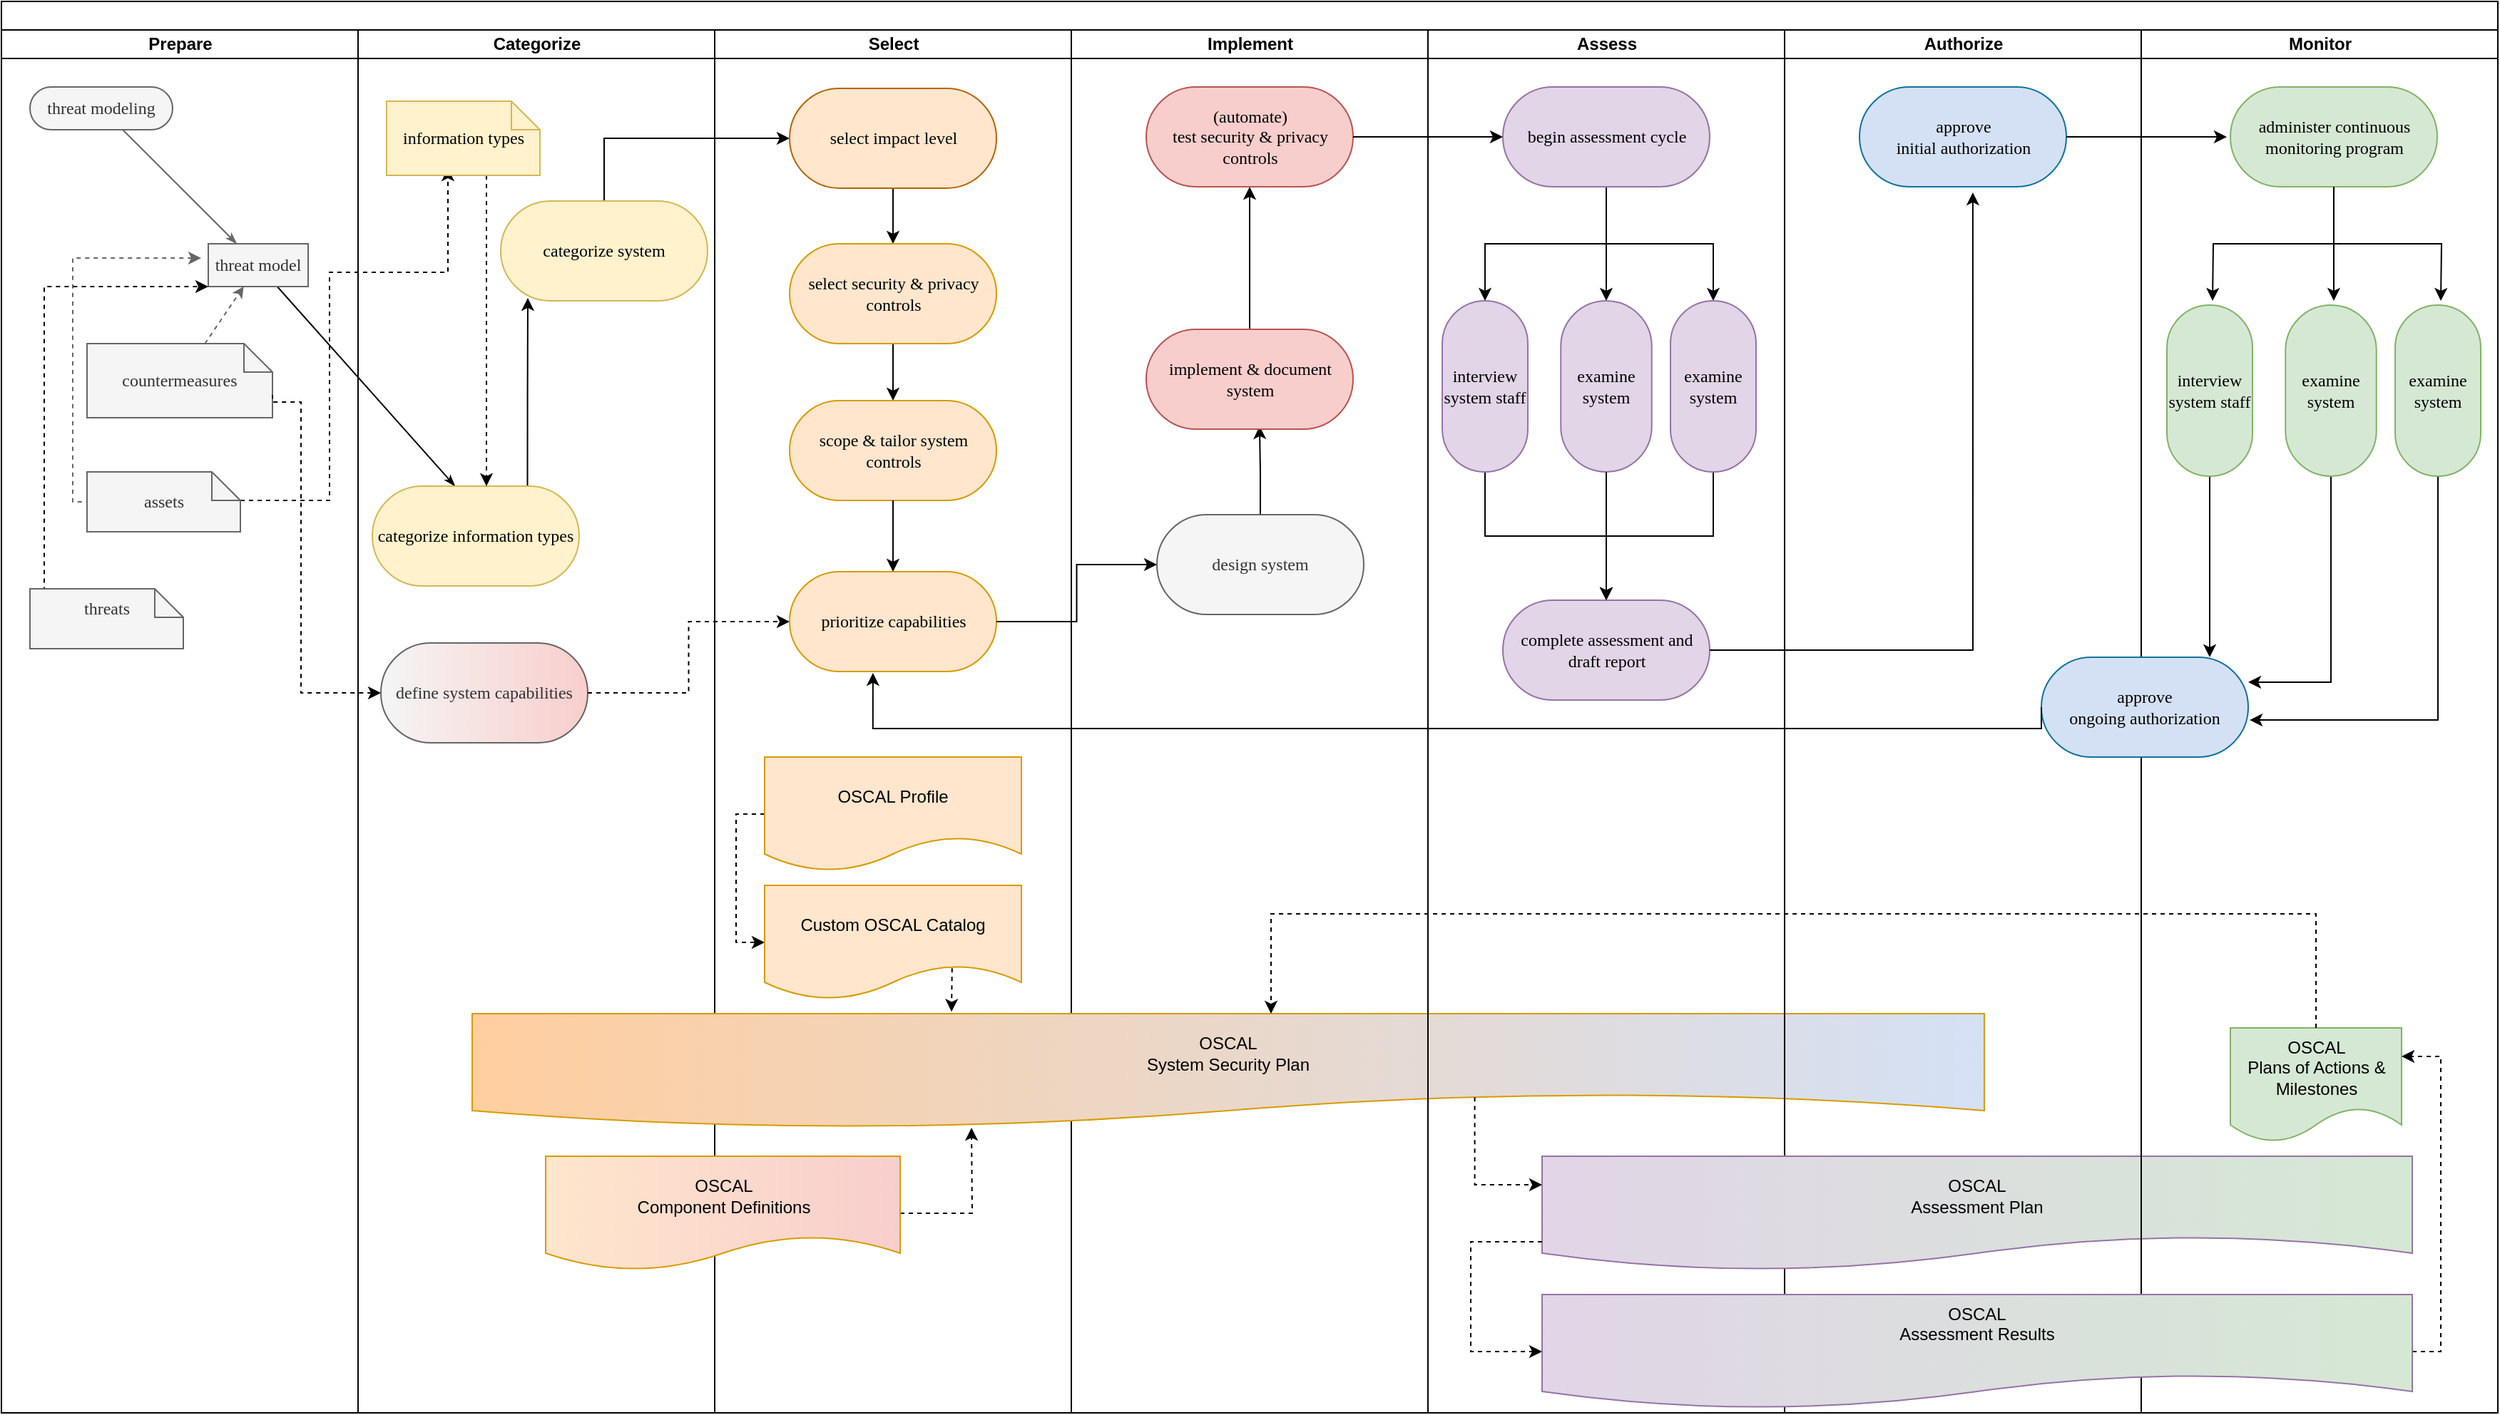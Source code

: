 <mxfile version="16.5.6" type="github">
  <diagram name="Page-1" id="0783ab3e-0a74-02c8-0abd-f7b4e66b4bec">
    <mxGraphModel dx="986" dy="537" grid="1" gridSize="10" guides="1" tooltips="1" connect="1" arrows="1" fold="1" page="1" pageScale="1" pageWidth="850" pageHeight="1100" background="none" math="0" shadow="0">
      <root>
        <mxCell id="0" />
        <mxCell id="1" parent="0" />
        <mxCell id="1c1d494c118603dd-1" value="" style="swimlane;html=1;childLayout=stackLayout;startSize=20;rounded=0;shadow=0;comic=0;labelBackgroundColor=none;strokeWidth=1;fontFamily=Verdana;fontSize=12;align=center;fillColor=none;direction=east;" parent="1" vertex="1">
          <mxGeometry x="40" y="20" width="1750" height="990" as="geometry" />
        </mxCell>
        <mxCell id="1c1d494c118603dd-35" style="edgeStyle=none;rounded=0;html=1;labelBackgroundColor=none;startArrow=none;startFill=0;startSize=5;endArrow=classicThin;endFill=1;endSize=5;jettySize=auto;orthogonalLoop=1;strokeWidth=1;fontFamily=Verdana;fontSize=12;entryX=0.4;entryY=0;entryDx=0;entryDy=0;entryPerimeter=0;" parent="1c1d494c118603dd-1" source="1c1d494c118603dd-10" target="jGLkCVWI29NbfTgAQsgJ-3" edge="1">
          <mxGeometry relative="1" as="geometry">
            <mxPoint x="310" y="310" as="targetPoint" />
          </mxGeometry>
        </mxCell>
        <mxCell id="jGLkCVWI29NbfTgAQsgJ-5" style="edgeStyle=orthogonalEdgeStyle;rounded=0;orthogonalLoop=1;jettySize=auto;html=1;exitX=0;exitY=0;exitDx=107.5;exitDy=20;exitPerimeter=0;entryX=0.4;entryY=0.905;entryDx=0;entryDy=0;entryPerimeter=0;dashed=1;" parent="1c1d494c118603dd-1" source="jGLkCVWI29NbfTgAQsgJ-1" target="jGLkCVWI29NbfTgAQsgJ-4" edge="1">
          <mxGeometry relative="1" as="geometry">
            <Array as="points">
              <mxPoint x="230" y="350" />
              <mxPoint x="230" y="190" />
              <mxPoint x="313" y="190" />
            </Array>
          </mxGeometry>
        </mxCell>
        <mxCell id="jGLkCVWI29NbfTgAQsgJ-15" style="edgeStyle=orthogonalEdgeStyle;rounded=0;orthogonalLoop=1;jettySize=auto;html=1;exitX=0.5;exitY=0;exitDx=0;exitDy=0;entryX=0;entryY=0.5;entryDx=0;entryDy=0;startArrow=none;startFill=0;endArrow=classic;endFill=1;" parent="1c1d494c118603dd-1" source="jGLkCVWI29NbfTgAQsgJ-10" target="jGLkCVWI29NbfTgAQsgJ-14" edge="1">
          <mxGeometry relative="1" as="geometry" />
        </mxCell>
        <mxCell id="1c1d494c118603dd-2" value="Prepare" style="swimlane;html=1;startSize=20;fillColor=none;labelBackgroundColor=default;" parent="1c1d494c118603dd-1" vertex="1">
          <mxGeometry y="20" width="250" height="970" as="geometry" />
        </mxCell>
        <mxCell id="1c1d494c118603dd-34" style="edgeStyle=none;rounded=0;html=1;labelBackgroundColor=none;startArrow=none;startFill=0;startSize=5;endArrow=classicThin;endFill=1;endSize=5;jettySize=auto;orthogonalLoop=1;strokeWidth=1;fontFamily=Verdana;fontSize=12;fillColor=#f5f5f5;strokeColor=#666666;" parent="1c1d494c118603dd-2" source="1c1d494c118603dd-6" target="1c1d494c118603dd-10" edge="1">
          <mxGeometry relative="1" as="geometry" />
        </mxCell>
        <mxCell id="jGLkCVWI29NbfTgAQsgJ-2" style="edgeStyle=orthogonalEdgeStyle;rounded=0;orthogonalLoop=1;jettySize=auto;html=1;entryX=0;entryY=0.5;entryDx=0;entryDy=0;entryPerimeter=0;dashed=1;startArrow=classic;startFill=1;endArrow=none;endFill=0;fillColor=#f5f5f5;strokeColor=#666666;" parent="1c1d494c118603dd-2" target="jGLkCVWI29NbfTgAQsgJ-1" edge="1">
          <mxGeometry relative="1" as="geometry">
            <mxPoint x="140" y="160" as="sourcePoint" />
            <Array as="points">
              <mxPoint x="50" y="160" />
              <mxPoint x="50" y="331" />
            </Array>
          </mxGeometry>
        </mxCell>
        <mxCell id="1c1d494c118603dd-6" value="threat modeling" style="rounded=1;whiteSpace=wrap;html=1;shadow=0;comic=0;labelBackgroundColor=none;strokeWidth=1;fontFamily=Verdana;fontSize=12;align=center;arcSize=50;fillColor=#f5f5f5;fontColor=#333333;strokeColor=#666666;" parent="1c1d494c118603dd-2" vertex="1">
          <mxGeometry x="20" y="40" width="100" height="30" as="geometry" />
        </mxCell>
        <mxCell id="1c1d494c118603dd-10" value="threat model" style="rounded=0;whiteSpace=wrap;html=1;shadow=0;comic=0;labelBackgroundColor=none;strokeWidth=1;fontFamily=Verdana;fontSize=12;align=center;arcSize=50;fillColor=#f5f5f5;fontColor=#333333;strokeColor=#666666;" parent="1c1d494c118603dd-2" vertex="1">
          <mxGeometry x="145" y="150" width="70" height="30" as="geometry" />
        </mxCell>
        <mxCell id="1c1d494c118603dd-47" style="edgeStyle=none;rounded=0;html=1;dashed=1;labelBackgroundColor=none;startArrow=none;startFill=0;startSize=5;endArrow=classic;endFill=1;endSize=5;jettySize=auto;orthogonalLoop=1;strokeWidth=1;fontFamily=Verdana;fontSize=12;fillColor=#f5f5f5;strokeColor=#666666;" parent="1c1d494c118603dd-2" source="1c1d494c118603dd-21" target="1c1d494c118603dd-10" edge="1">
          <mxGeometry relative="1" as="geometry" />
        </mxCell>
        <mxCell id="1c1d494c118603dd-21" value="countermeasures" style="shape=note;whiteSpace=wrap;html=1;rounded=0;shadow=0;comic=0;labelBackgroundColor=none;strokeWidth=1;fontFamily=Verdana;fontSize=12;align=center;size=20;fillColor=#f5f5f5;fontColor=#333333;strokeColor=#666666;" parent="1c1d494c118603dd-2" vertex="1">
          <mxGeometry x="60" y="220" width="130" height="52" as="geometry" />
        </mxCell>
        <mxCell id="jGLkCVWI29NbfTgAQsgJ-123" style="edgeStyle=orthogonalEdgeStyle;rounded=0;orthogonalLoop=1;jettySize=auto;html=1;exitX=0;exitY=0;exitDx=43.75;exitDy=0;exitPerimeter=0;entryX=0;entryY=1;entryDx=0;entryDy=0;startArrow=none;startFill=0;endArrow=classic;endFill=1;dashed=1;" parent="1c1d494c118603dd-2" source="kagWY_kP_bPSUyUD9OyW-99" target="1c1d494c118603dd-10" edge="1">
          <mxGeometry relative="1" as="geometry">
            <Array as="points">
              <mxPoint x="64" y="400" />
              <mxPoint x="30" y="400" />
              <mxPoint x="30" y="180" />
            </Array>
          </mxGeometry>
        </mxCell>
        <mxCell id="kagWY_kP_bPSUyUD9OyW-99" value="&lt;div&gt;threats&lt;/div&gt;&lt;div&gt;&lt;br&gt;&lt;/div&gt;" style="shape=note;whiteSpace=wrap;html=1;rounded=0;shadow=0;comic=0;labelBackgroundColor=none;strokeWidth=1;fontFamily=Verdana;fontSize=12;align=center;size=20;fillColor=#f5f5f5;fontColor=#333333;strokeColor=#666666;" parent="1c1d494c118603dd-2" vertex="1">
          <mxGeometry x="20" y="392" width="107.5" height="42" as="geometry" />
        </mxCell>
        <mxCell id="jGLkCVWI29NbfTgAQsgJ-1" value="assets" style="shape=note;whiteSpace=wrap;html=1;rounded=0;shadow=0;comic=0;labelBackgroundColor=none;strokeWidth=1;fontFamily=Verdana;fontSize=12;align=center;size=20;fillColor=#f5f5f5;fontColor=#333333;strokeColor=#666666;" parent="1c1d494c118603dd-2" vertex="1">
          <mxGeometry x="60" y="310" width="107.5" height="42" as="geometry" />
        </mxCell>
        <mxCell id="1c1d494c118603dd-3" value="Categorize" style="swimlane;html=1;startSize=20;fillColor=none;" parent="1c1d494c118603dd-1" vertex="1">
          <mxGeometry x="250" y="20" width="250" height="970" as="geometry" />
        </mxCell>
        <mxCell id="jGLkCVWI29NbfTgAQsgJ-11" style="edgeStyle=orthogonalEdgeStyle;rounded=0;orthogonalLoop=1;jettySize=auto;html=1;exitX=0.75;exitY=0;exitDx=0;exitDy=0;entryX=0.131;entryY=0.971;entryDx=0;entryDy=0;entryPerimeter=0;" parent="1c1d494c118603dd-3" source="jGLkCVWI29NbfTgAQsgJ-3" target="jGLkCVWI29NbfTgAQsgJ-10" edge="1">
          <mxGeometry relative="1" as="geometry" />
        </mxCell>
        <mxCell id="jGLkCVWI29NbfTgAQsgJ-3" value="categorize information types" style="rounded=1;whiteSpace=wrap;html=1;shadow=0;comic=0;labelBackgroundColor=none;strokeWidth=1;fontFamily=Verdana;fontSize=12;align=center;arcSize=50;fillColor=#fff2cc;strokeColor=#d6b656;" parent="1c1d494c118603dd-3" vertex="1">
          <mxGeometry x="10" y="320" width="145" height="70" as="geometry" />
        </mxCell>
        <mxCell id="jGLkCVWI29NbfTgAQsgJ-9" style="edgeStyle=orthogonalEdgeStyle;rounded=0;orthogonalLoop=1;jettySize=auto;html=1;dashed=1;" parent="1c1d494c118603dd-3" source="jGLkCVWI29NbfTgAQsgJ-4" edge="1">
          <mxGeometry relative="1" as="geometry">
            <mxPoint x="90" y="320" as="targetPoint" />
            <Array as="points">
              <mxPoint x="90" y="200" />
              <mxPoint x="90" y="200" />
            </Array>
          </mxGeometry>
        </mxCell>
        <mxCell id="jGLkCVWI29NbfTgAQsgJ-4" value="information types" style="shape=note;whiteSpace=wrap;html=1;rounded=0;shadow=0;comic=0;labelBackgroundColor=none;strokeWidth=1;fontFamily=Verdana;fontSize=12;align=center;size=20;fillColor=#fff2cc;strokeColor=#d6b656;" parent="1c1d494c118603dd-3" vertex="1">
          <mxGeometry x="20" y="50" width="107.5" height="52" as="geometry" />
        </mxCell>
        <mxCell id="jGLkCVWI29NbfTgAQsgJ-10" value="categorize system" style="rounded=1;whiteSpace=wrap;html=1;shadow=0;comic=0;labelBackgroundColor=none;strokeWidth=1;fontFamily=Verdana;fontSize=12;align=center;arcSize=50;fillColor=#fff2cc;strokeColor=#d6b656;" parent="1c1d494c118603dd-3" vertex="1">
          <mxGeometry x="100" y="120" width="145" height="70" as="geometry" />
        </mxCell>
        <mxCell id="jGLkCVWI29NbfTgAQsgJ-30" value="define system capabilities" style="rounded=1;whiteSpace=wrap;html=1;shadow=0;comic=0;labelBackgroundColor=none;strokeWidth=1;fontFamily=Verdana;fontSize=12;align=center;arcSize=50;fillColor=#f5f5f5;fontColor=#333333;strokeColor=#666666;gradientColor=#F8CECC;gradientDirection=east;" parent="1c1d494c118603dd-3" vertex="1">
          <mxGeometry x="16" y="430" width="145" height="70" as="geometry" />
        </mxCell>
        <mxCell id="jGLkCVWI29NbfTgAQsgJ-55" style="edgeStyle=orthogonalEdgeStyle;rounded=0;orthogonalLoop=1;jettySize=auto;html=1;exitX=1;exitY=0.5;exitDx=0;exitDy=0;entryX=0;entryY=0.5;entryDx=0;entryDy=0;startArrow=none;startFill=0;endArrow=classic;endFill=1;dashed=1;" parent="1c1d494c118603dd-1" source="jGLkCVWI29NbfTgAQsgJ-30" target="jGLkCVWI29NbfTgAQsgJ-52" edge="1">
          <mxGeometry relative="1" as="geometry" />
        </mxCell>
        <mxCell id="jGLkCVWI29NbfTgAQsgJ-31" style="edgeStyle=orthogonalEdgeStyle;rounded=0;orthogonalLoop=1;jettySize=auto;html=1;exitX=0;exitY=0.5;exitDx=0;exitDy=0;entryX=0;entryY=0;entryDx=130;entryDy=36;startArrow=classic;startFill=1;endArrow=none;endFill=0;dashed=1;entryPerimeter=0;" parent="1c1d494c118603dd-1" source="jGLkCVWI29NbfTgAQsgJ-30" target="1c1d494c118603dd-21" edge="1">
          <mxGeometry relative="1" as="geometry">
            <Array as="points">
              <mxPoint x="210" y="485" />
              <mxPoint x="210" y="281" />
              <mxPoint x="190" y="281" />
            </Array>
          </mxGeometry>
        </mxCell>
        <mxCell id="1c1d494c118603dd-4" value="Select" style="swimlane;html=1;startSize=20;fillColor=none;" parent="1c1d494c118603dd-1" vertex="1">
          <mxGeometry x="500" y="20" width="250" height="970" as="geometry" />
        </mxCell>
        <mxCell id="jGLkCVWI29NbfTgAQsgJ-17" style="edgeStyle=orthogonalEdgeStyle;rounded=0;orthogonalLoop=1;jettySize=auto;html=1;entryX=0.5;entryY=0;entryDx=0;entryDy=0;startArrow=none;startFill=0;endArrow=classic;endFill=1;" parent="1c1d494c118603dd-4" source="jGLkCVWI29NbfTgAQsgJ-14" target="jGLkCVWI29NbfTgAQsgJ-16" edge="1">
          <mxGeometry relative="1" as="geometry" />
        </mxCell>
        <mxCell id="jGLkCVWI29NbfTgAQsgJ-14" value="select impact level" style="rounded=1;whiteSpace=wrap;html=1;shadow=0;comic=0;labelBackgroundColor=none;strokeWidth=1;fontFamily=Verdana;fontSize=12;align=center;arcSize=50;fillColor=#FFE6CC;strokeColor=#b46504;" parent="1c1d494c118603dd-4" vertex="1">
          <mxGeometry x="52.5" y="41" width="145" height="70" as="geometry" />
        </mxCell>
        <mxCell id="jGLkCVWI29NbfTgAQsgJ-56" style="edgeStyle=orthogonalEdgeStyle;rounded=0;orthogonalLoop=1;jettySize=auto;html=1;exitX=0.5;exitY=1;exitDx=0;exitDy=0;entryX=0.5;entryY=0;entryDx=0;entryDy=0;startArrow=none;startFill=0;endArrow=classic;endFill=1;" parent="1c1d494c118603dd-4" source="jGLkCVWI29NbfTgAQsgJ-16" target="jGLkCVWI29NbfTgAQsgJ-51" edge="1">
          <mxGeometry relative="1" as="geometry" />
        </mxCell>
        <mxCell id="jGLkCVWI29NbfTgAQsgJ-16" value="select security &amp;amp; privacy controls" style="rounded=1;whiteSpace=wrap;html=1;shadow=0;comic=0;labelBackgroundColor=none;strokeWidth=1;fontFamily=Verdana;fontSize=12;align=center;arcSize=50;fillColor=#ffe6cc;strokeColor=#d79b00;" parent="1c1d494c118603dd-4" vertex="1">
          <mxGeometry x="52.5" y="150" width="145" height="70" as="geometry" />
        </mxCell>
        <mxCell id="jGLkCVWI29NbfTgAQsgJ-51" value="scope &amp;amp; tailor system controls" style="rounded=1;whiteSpace=wrap;html=1;shadow=0;comic=0;labelBackgroundColor=none;strokeWidth=1;fontFamily=Verdana;fontSize=12;align=center;arcSize=50;fillColor=#ffe6cc;strokeColor=#d79b00;" parent="1c1d494c118603dd-4" vertex="1">
          <mxGeometry x="52.5" y="260" width="145" height="70" as="geometry" />
        </mxCell>
        <mxCell id="jGLkCVWI29NbfTgAQsgJ-52" value="prioritize capabilities" style="rounded=1;whiteSpace=wrap;html=1;shadow=0;comic=0;labelBackgroundColor=none;strokeWidth=1;fontFamily=Verdana;fontSize=12;align=center;arcSize=50;fillColor=#ffe6cc;strokeColor=#d79b00;" parent="1c1d494c118603dd-4" vertex="1">
          <mxGeometry x="52.5" y="380" width="145" height="70" as="geometry" />
        </mxCell>
        <mxCell id="jGLkCVWI29NbfTgAQsgJ-57" style="edgeStyle=orthogonalEdgeStyle;rounded=0;orthogonalLoop=1;jettySize=auto;html=1;startArrow=none;startFill=0;endArrow=classic;endFill=1;entryX=0.5;entryY=0;entryDx=0;entryDy=0;" parent="1c1d494c118603dd-4" source="jGLkCVWI29NbfTgAQsgJ-51" target="jGLkCVWI29NbfTgAQsgJ-52" edge="1">
          <mxGeometry relative="1" as="geometry">
            <mxPoint x="125" y="420" as="targetPoint" />
          </mxGeometry>
        </mxCell>
        <mxCell id="DRPRnmacGMGVBMYG5AFf-6" style="edgeStyle=orthogonalEdgeStyle;rounded=0;orthogonalLoop=1;jettySize=auto;html=1;exitX=0;exitY=0.5;exitDx=0;exitDy=0;entryX=0;entryY=0.5;entryDx=0;entryDy=0;dashed=1;startArrow=none;startFill=0;endArrow=classic;endFill=1;" edge="1" parent="1c1d494c118603dd-4" source="jGLkCVWI29NbfTgAQsgJ-34" target="-I-ueBFiIiKekDUDnQmG-21">
          <mxGeometry relative="1" as="geometry" />
        </mxCell>
        <mxCell id="jGLkCVWI29NbfTgAQsgJ-34" value="OSCAL Profile" style="shape=document;whiteSpace=wrap;html=1;boundedLbl=1;fillColor=#ffe6cc;strokeColor=#d79b00;gradientDirection=east;" parent="1c1d494c118603dd-4" vertex="1">
          <mxGeometry x="35" y="510" width="180" height="80" as="geometry" />
        </mxCell>
        <mxCell id="-I-ueBFiIiKekDUDnQmG-21" value="Custom OSCAL Catalog" style="shape=document;whiteSpace=wrap;html=1;boundedLbl=1;fillColor=#ffe6cc;strokeColor=#d79b00;gradientDirection=east;" parent="1c1d494c118603dd-4" vertex="1">
          <mxGeometry x="35" y="600" width="180" height="80" as="geometry" />
        </mxCell>
        <mxCell id="kagWY_kP_bPSUyUD9OyW-2" value="Implement" style="swimlane;html=1;startSize=20;fillColor=none;" parent="1" vertex="1">
          <mxGeometry x="790" y="40" width="250" height="970" as="geometry" />
        </mxCell>
        <mxCell id="jGLkCVWI29NbfTgAQsgJ-72" style="edgeStyle=orthogonalEdgeStyle;rounded=0;orthogonalLoop=1;jettySize=auto;html=1;entryX=0.548;entryY=0.971;entryDx=0;entryDy=0;entryPerimeter=0;startArrow=none;startFill=0;endArrow=classic;endFill=1;" parent="kagWY_kP_bPSUyUD9OyW-2" source="jGLkCVWI29NbfTgAQsgJ-67" target="jGLkCVWI29NbfTgAQsgJ-69" edge="1">
          <mxGeometry relative="1" as="geometry" />
        </mxCell>
        <mxCell id="jGLkCVWI29NbfTgAQsgJ-67" value="&lt;div&gt;design system&lt;/div&gt;" style="rounded=1;whiteSpace=wrap;html=1;shadow=0;comic=0;labelBackgroundColor=none;strokeWidth=1;fontFamily=Verdana;fontSize=12;align=center;arcSize=50;fillColor=#f5f5f5;fontColor=#333333;strokeColor=#666666;" parent="kagWY_kP_bPSUyUD9OyW-2" vertex="1">
          <mxGeometry x="60" y="340" width="145" height="70" as="geometry" />
        </mxCell>
        <mxCell id="jGLkCVWI29NbfTgAQsgJ-73" style="edgeStyle=orthogonalEdgeStyle;rounded=0;orthogonalLoop=1;jettySize=auto;html=1;startArrow=none;startFill=0;endArrow=classic;endFill=1;" parent="kagWY_kP_bPSUyUD9OyW-2" source="jGLkCVWI29NbfTgAQsgJ-69" target="jGLkCVWI29NbfTgAQsgJ-70" edge="1">
          <mxGeometry relative="1" as="geometry" />
        </mxCell>
        <mxCell id="jGLkCVWI29NbfTgAQsgJ-69" value="implement &amp;amp; document system" style="rounded=1;whiteSpace=wrap;html=1;shadow=0;comic=0;labelBackgroundColor=none;strokeWidth=1;fontFamily=Verdana;fontSize=12;align=center;arcSize=50;fillColor=#f8cecc;strokeColor=#b85450;" parent="kagWY_kP_bPSUyUD9OyW-2" vertex="1">
          <mxGeometry x="52.5" y="210" width="145" height="70" as="geometry" />
        </mxCell>
        <mxCell id="jGLkCVWI29NbfTgAQsgJ-70" value="&lt;div&gt;(automate)&lt;/div&gt;&lt;div&gt;test security &amp;amp; privacy controls&lt;/div&gt;" style="rounded=1;whiteSpace=wrap;html=1;shadow=0;comic=0;labelBackgroundColor=none;strokeWidth=1;fontFamily=Verdana;fontSize=12;align=center;arcSize=50;fillColor=#f8cecc;strokeColor=#b85450;" parent="kagWY_kP_bPSUyUD9OyW-2" vertex="1">
          <mxGeometry x="52.5" y="40" width="145" height="70" as="geometry" />
        </mxCell>
        <mxCell id="jGLkCVWI29NbfTgAQsgJ-33" value="&lt;div&gt;OSCAL&lt;br&gt;&lt;/div&gt;&lt;div&gt;System Security Plan&lt;/div&gt;" style="shape=document;whiteSpace=wrap;html=1;boundedLbl=1;fillColor=#FFCE9F;strokeColor=#d79b00;gradientColor=#D4E1F5;gradientDirection=east;" parent="kagWY_kP_bPSUyUD9OyW-2" vertex="1">
          <mxGeometry x="-420" y="690" width="1060" height="80" as="geometry" />
        </mxCell>
        <mxCell id="kagWY_kP_bPSUyUD9OyW-31" value="Assess" style="swimlane;html=1;startSize=20;fillColor=none;" parent="1" vertex="1">
          <mxGeometry x="1040" y="40" width="250" height="970" as="geometry" />
        </mxCell>
        <mxCell id="kagWY_kP_bPSUyUD9OyW-32" style="edgeStyle=orthogonalEdgeStyle;rounded=0;html=1;labelBackgroundColor=none;startArrow=none;startFill=0;startSize=5;endArrow=classicThin;endFill=1;endSize=5;jettySize=auto;orthogonalLoop=1;strokeWidth=1;fontFamily=Verdana;fontSize=12" parent="kagWY_kP_bPSUyUD9OyW-31" edge="1">
          <mxGeometry relative="1" as="geometry">
            <mxPoint x="100" y="110" as="targetPoint" />
          </mxGeometry>
        </mxCell>
        <mxCell id="jGLkCVWI29NbfTgAQsgJ-88" style="edgeStyle=orthogonalEdgeStyle;rounded=0;orthogonalLoop=1;jettySize=auto;html=1;exitX=0.5;exitY=1;exitDx=0;exitDy=0;entryX=0.5;entryY=0;entryDx=0;entryDy=0;startArrow=none;startFill=0;endArrow=classic;endFill=1;" parent="kagWY_kP_bPSUyUD9OyW-31" source="jGLkCVWI29NbfTgAQsgJ-82" target="jGLkCVWI29NbfTgAQsgJ-84" edge="1">
          <mxGeometry relative="1" as="geometry" />
        </mxCell>
        <mxCell id="jGLkCVWI29NbfTgAQsgJ-89" style="edgeStyle=orthogonalEdgeStyle;rounded=0;orthogonalLoop=1;jettySize=auto;html=1;exitX=0.5;exitY=1;exitDx=0;exitDy=0;entryX=0.5;entryY=0;entryDx=0;entryDy=0;startArrow=none;startFill=0;endArrow=classic;endFill=1;" parent="kagWY_kP_bPSUyUD9OyW-31" source="jGLkCVWI29NbfTgAQsgJ-82" target="jGLkCVWI29NbfTgAQsgJ-85" edge="1">
          <mxGeometry relative="1" as="geometry" />
        </mxCell>
        <mxCell id="jGLkCVWI29NbfTgAQsgJ-90" style="edgeStyle=orthogonalEdgeStyle;rounded=0;orthogonalLoop=1;jettySize=auto;html=1;exitX=0.5;exitY=1;exitDx=0;exitDy=0;entryX=0.5;entryY=0;entryDx=0;entryDy=0;startArrow=none;startFill=0;endArrow=classic;endFill=1;" parent="kagWY_kP_bPSUyUD9OyW-31" source="jGLkCVWI29NbfTgAQsgJ-82" target="jGLkCVWI29NbfTgAQsgJ-86" edge="1">
          <mxGeometry relative="1" as="geometry" />
        </mxCell>
        <mxCell id="jGLkCVWI29NbfTgAQsgJ-82" value="begin assessment cycle" style="rounded=1;whiteSpace=wrap;html=1;shadow=0;comic=0;labelBackgroundColor=none;strokeWidth=1;fontFamily=Verdana;fontSize=12;align=center;arcSize=50;fillColor=#e1d5e7;strokeColor=#9673a6;" parent="kagWY_kP_bPSUyUD9OyW-31" vertex="1">
          <mxGeometry x="52.5" y="40" width="145" height="70" as="geometry" />
        </mxCell>
        <mxCell id="jGLkCVWI29NbfTgAQsgJ-91" style="edgeStyle=orthogonalEdgeStyle;rounded=0;orthogonalLoop=1;jettySize=auto;html=1;exitX=0.5;exitY=1;exitDx=0;exitDy=0;entryX=0.5;entryY=0;entryDx=0;entryDy=0;startArrow=none;startFill=0;endArrow=classic;endFill=1;" parent="kagWY_kP_bPSUyUD9OyW-31" source="jGLkCVWI29NbfTgAQsgJ-84" target="jGLkCVWI29NbfTgAQsgJ-87" edge="1">
          <mxGeometry relative="1" as="geometry" />
        </mxCell>
        <mxCell id="jGLkCVWI29NbfTgAQsgJ-84" value="interview system staff" style="rounded=1;whiteSpace=wrap;html=1;shadow=0;comic=0;labelBackgroundColor=none;strokeWidth=1;fontFamily=Verdana;fontSize=12;align=center;arcSize=50;fillColor=#e1d5e7;strokeColor=#9673a6;" parent="kagWY_kP_bPSUyUD9OyW-31" vertex="1">
          <mxGeometry x="10" y="190" width="60" height="120" as="geometry" />
        </mxCell>
        <mxCell id="jGLkCVWI29NbfTgAQsgJ-85" value="examine system" style="rounded=1;whiteSpace=wrap;html=1;shadow=0;comic=0;labelBackgroundColor=none;strokeWidth=1;fontFamily=Verdana;fontSize=12;align=center;arcSize=50;fillColor=#e1d5e7;strokeColor=#9673a6;" parent="kagWY_kP_bPSUyUD9OyW-31" vertex="1">
          <mxGeometry x="93.12" y="190" width="63.75" height="120" as="geometry" />
        </mxCell>
        <mxCell id="jGLkCVWI29NbfTgAQsgJ-93" style="edgeStyle=orthogonalEdgeStyle;rounded=0;orthogonalLoop=1;jettySize=auto;html=1;exitX=0.5;exitY=1;exitDx=0;exitDy=0;entryX=0.5;entryY=0;entryDx=0;entryDy=0;startArrow=none;startFill=0;endArrow=classic;endFill=1;" parent="kagWY_kP_bPSUyUD9OyW-31" source="jGLkCVWI29NbfTgAQsgJ-86" target="jGLkCVWI29NbfTgAQsgJ-87" edge="1">
          <mxGeometry relative="1" as="geometry" />
        </mxCell>
        <mxCell id="jGLkCVWI29NbfTgAQsgJ-86" value="examine system" style="rounded=1;whiteSpace=wrap;html=1;shadow=0;comic=0;labelBackgroundColor=none;strokeWidth=1;fontFamily=Verdana;fontSize=12;align=center;arcSize=50;fillColor=#e1d5e7;strokeColor=#9673a6;" parent="kagWY_kP_bPSUyUD9OyW-31" vertex="1">
          <mxGeometry x="170" y="190" width="60" height="120" as="geometry" />
        </mxCell>
        <mxCell id="jGLkCVWI29NbfTgAQsgJ-87" value="complete assessment and draft report" style="rounded=1;whiteSpace=wrap;html=1;shadow=0;comic=0;labelBackgroundColor=none;strokeWidth=1;fontFamily=Verdana;fontSize=12;align=center;arcSize=50;fillColor=#e1d5e7;strokeColor=#9673a6;" parent="kagWY_kP_bPSUyUD9OyW-31" vertex="1">
          <mxGeometry x="52.5" y="400" width="145" height="70" as="geometry" />
        </mxCell>
        <mxCell id="jGLkCVWI29NbfTgAQsgJ-92" style="edgeStyle=orthogonalEdgeStyle;rounded=0;orthogonalLoop=1;jettySize=auto;html=1;exitX=0.5;exitY=1;exitDx=0;exitDy=0;startArrow=none;startFill=0;endArrow=classic;endFill=1;entryX=0.5;entryY=0;entryDx=0;entryDy=0;" parent="kagWY_kP_bPSUyUD9OyW-31" source="jGLkCVWI29NbfTgAQsgJ-85" target="jGLkCVWI29NbfTgAQsgJ-87" edge="1">
          <mxGeometry relative="1" as="geometry">
            <mxPoint x="125" y="420" as="targetPoint" />
          </mxGeometry>
        </mxCell>
        <mxCell id="kagWY_kP_bPSUyUD9OyW-60" value="Authorize" style="swimlane;html=1;startSize=20;fillColor=none;" parent="1" vertex="1">
          <mxGeometry x="1290" y="40" width="250" height="970" as="geometry" />
        </mxCell>
        <mxCell id="jGLkCVWI29NbfTgAQsgJ-74" value="&lt;div&gt;approve&lt;/div&gt;&lt;div&gt;initial authorization&lt;/div&gt;" style="rounded=1;whiteSpace=wrap;html=1;shadow=0;comic=0;labelBackgroundColor=none;strokeWidth=1;fontFamily=Verdana;fontSize=12;align=center;arcSize=50;fillColor=#D4E1F5;strokeColor=#10739e;" parent="kagWY_kP_bPSUyUD9OyW-60" vertex="1">
          <mxGeometry x="52.5" y="40" width="145" height="70" as="geometry" />
        </mxCell>
        <mxCell id="jGLkCVWI29NbfTgAQsgJ-47" value="&lt;div&gt;OSCAL&lt;br&gt;Assessment Plan&lt;/div&gt;" style="shape=document;whiteSpace=wrap;html=1;boundedLbl=1;fillColor=#e1d5e7;strokeColor=#9673a6;gradientColor=#D5E8D4;gradientDirection=east;" parent="kagWY_kP_bPSUyUD9OyW-60" vertex="1">
          <mxGeometry x="-170" y="790" width="610" height="80" as="geometry" />
        </mxCell>
        <mxCell id="jGLkCVWI29NbfTgAQsgJ-68" style="edgeStyle=orthogonalEdgeStyle;rounded=0;orthogonalLoop=1;jettySize=auto;html=1;exitX=1;exitY=0.5;exitDx=0;exitDy=0;startArrow=none;startFill=0;endArrow=classic;endFill=1;" parent="1" source="jGLkCVWI29NbfTgAQsgJ-52" target="jGLkCVWI29NbfTgAQsgJ-67" edge="1">
          <mxGeometry relative="1" as="geometry" />
        </mxCell>
        <mxCell id="jGLkCVWI29NbfTgAQsgJ-76" value="Monitor" style="swimlane;html=1;startSize=20;fillColor=none;" parent="1" vertex="1">
          <mxGeometry x="1540" y="40" width="250" height="970" as="geometry" />
        </mxCell>
        <mxCell id="jGLkCVWI29NbfTgAQsgJ-96" value="administer continuous monitoring program" style="rounded=1;whiteSpace=wrap;html=1;shadow=0;comic=0;labelBackgroundColor=none;strokeWidth=1;fontFamily=Verdana;fontSize=12;align=center;arcSize=50;fillColor=#d5e8d4;strokeColor=#82b366;" parent="jGLkCVWI29NbfTgAQsgJ-76" vertex="1">
          <mxGeometry x="62.5" y="40" width="145" height="70" as="geometry" />
        </mxCell>
        <mxCell id="jGLkCVWI29NbfTgAQsgJ-75" value="&lt;div&gt;approve&lt;/div&gt;&lt;div&gt;ongoing authorization&lt;/div&gt;" style="rounded=1;whiteSpace=wrap;html=1;shadow=0;comic=0;labelBackgroundColor=none;strokeWidth=1;fontFamily=Verdana;fontSize=12;align=center;arcSize=50;fillColor=#D4E1F5;strokeColor=#10739e;" parent="jGLkCVWI29NbfTgAQsgJ-76" vertex="1">
          <mxGeometry x="-70" y="440" width="145" height="70" as="geometry" />
        </mxCell>
        <mxCell id="jGLkCVWI29NbfTgAQsgJ-81" value="OSCAL&lt;br&gt;Plans of Actions &amp;amp; Milestones" style="shape=document;whiteSpace=wrap;html=1;boundedLbl=1;fillColor=#d5e8d4;strokeColor=#82b366;" parent="jGLkCVWI29NbfTgAQsgJ-76" vertex="1">
          <mxGeometry x="62.5" y="700" width="120" height="80" as="geometry" />
        </mxCell>
        <mxCell id="jGLkCVWI29NbfTgAQsgJ-94" style="edgeStyle=orthogonalEdgeStyle;rounded=0;orthogonalLoop=1;jettySize=auto;html=1;exitX=1;exitY=0.5;exitDx=0;exitDy=0;entryX=0.548;entryY=1.057;entryDx=0;entryDy=0;entryPerimeter=0;startArrow=none;startFill=0;endArrow=classic;endFill=1;" parent="1" source="jGLkCVWI29NbfTgAQsgJ-87" target="jGLkCVWI29NbfTgAQsgJ-74" edge="1">
          <mxGeometry relative="1" as="geometry" />
        </mxCell>
        <mxCell id="jGLkCVWI29NbfTgAQsgJ-95" style="edgeStyle=orthogonalEdgeStyle;rounded=0;orthogonalLoop=1;jettySize=auto;html=1;exitX=1;exitY=0.5;exitDx=0;exitDy=0;entryX=0;entryY=0.5;entryDx=0;entryDy=0;startArrow=none;startFill=0;endArrow=classic;endFill=1;" parent="1" source="jGLkCVWI29NbfTgAQsgJ-70" target="jGLkCVWI29NbfTgAQsgJ-82" edge="1">
          <mxGeometry relative="1" as="geometry" />
        </mxCell>
        <mxCell id="jGLkCVWI29NbfTgAQsgJ-117" style="edgeStyle=orthogonalEdgeStyle;rounded=0;orthogonalLoop=1;jettySize=auto;html=1;exitX=0.5;exitY=1;exitDx=0;exitDy=0;startArrow=none;startFill=0;endArrow=classic;endFill=1;" parent="1" source="jGLkCVWI29NbfTgAQsgJ-98" edge="1">
          <mxGeometry relative="1" as="geometry">
            <mxPoint x="1588" y="480" as="targetPoint" />
          </mxGeometry>
        </mxCell>
        <mxCell id="jGLkCVWI29NbfTgAQsgJ-98" value="interview system staff" style="rounded=1;whiteSpace=wrap;html=1;shadow=0;comic=0;labelBackgroundColor=none;strokeWidth=1;fontFamily=Verdana;fontSize=12;align=center;arcSize=50;fillColor=#d5e8d4;strokeColor=#82b366;" parent="1" vertex="1">
          <mxGeometry x="1558" y="233" width="60" height="120" as="geometry" />
        </mxCell>
        <mxCell id="jGLkCVWI29NbfTgAQsgJ-119" style="edgeStyle=orthogonalEdgeStyle;rounded=0;orthogonalLoop=1;jettySize=auto;html=1;exitX=0.5;exitY=1;exitDx=0;exitDy=0;entryX=1;entryY=0.25;entryDx=0;entryDy=0;startArrow=none;startFill=0;endArrow=classic;endFill=1;" parent="1" source="jGLkCVWI29NbfTgAQsgJ-99" target="jGLkCVWI29NbfTgAQsgJ-75" edge="1">
          <mxGeometry relative="1" as="geometry" />
        </mxCell>
        <mxCell id="jGLkCVWI29NbfTgAQsgJ-99" value="examine system" style="rounded=1;whiteSpace=wrap;html=1;shadow=0;comic=0;labelBackgroundColor=none;strokeWidth=1;fontFamily=Verdana;fontSize=12;align=center;arcSize=50;fillColor=#d5e8d4;strokeColor=#82b366;" parent="1" vertex="1">
          <mxGeometry x="1641.12" y="233" width="63.75" height="120" as="geometry" />
        </mxCell>
        <mxCell id="jGLkCVWI29NbfTgAQsgJ-108" style="edgeStyle=orthogonalEdgeStyle;rounded=0;orthogonalLoop=1;jettySize=auto;html=1;exitX=0.5;exitY=1;exitDx=0;exitDy=0;entryX=1.007;entryY=0.629;entryDx=0;entryDy=0;startArrow=none;startFill=0;endArrow=classic;endFill=1;entryPerimeter=0;" parent="1" source="jGLkCVWI29NbfTgAQsgJ-100" target="jGLkCVWI29NbfTgAQsgJ-75" edge="1">
          <mxGeometry relative="1" as="geometry">
            <Array as="points">
              <mxPoint x="1748" y="524" />
            </Array>
          </mxGeometry>
        </mxCell>
        <mxCell id="jGLkCVWI29NbfTgAQsgJ-100" value="examine system" style="rounded=1;whiteSpace=wrap;html=1;shadow=0;comic=0;labelBackgroundColor=none;strokeWidth=1;fontFamily=Verdana;fontSize=12;align=center;arcSize=50;fillColor=#d5e8d4;strokeColor=#82b366;" parent="1" vertex="1">
          <mxGeometry x="1718" y="233" width="60" height="120" as="geometry" />
        </mxCell>
        <mxCell id="jGLkCVWI29NbfTgAQsgJ-101" style="edgeStyle=orthogonalEdgeStyle;rounded=0;orthogonalLoop=1;jettySize=auto;html=1;exitX=1;exitY=0.5;exitDx=0;exitDy=0;startArrow=none;startFill=0;endArrow=classic;endFill=1;" parent="1" source="jGLkCVWI29NbfTgAQsgJ-74" edge="1">
          <mxGeometry relative="1" as="geometry">
            <mxPoint x="1600" y="115" as="targetPoint" />
          </mxGeometry>
        </mxCell>
        <mxCell id="jGLkCVWI29NbfTgAQsgJ-105" style="edgeStyle=orthogonalEdgeStyle;rounded=0;orthogonalLoop=1;jettySize=auto;html=1;exitX=0.5;exitY=1;exitDx=0;exitDy=0;startArrow=none;startFill=0;endArrow=classic;endFill=1;" parent="1" source="jGLkCVWI29NbfTgAQsgJ-96" edge="1">
          <mxGeometry relative="1" as="geometry">
            <mxPoint x="1675" y="230" as="targetPoint" />
          </mxGeometry>
        </mxCell>
        <mxCell id="jGLkCVWI29NbfTgAQsgJ-106" style="edgeStyle=orthogonalEdgeStyle;rounded=0;orthogonalLoop=1;jettySize=auto;html=1;exitX=0.5;exitY=1;exitDx=0;exitDy=0;startArrow=none;startFill=0;endArrow=classic;endFill=1;" parent="1" source="jGLkCVWI29NbfTgAQsgJ-96" edge="1">
          <mxGeometry relative="1" as="geometry">
            <mxPoint x="1750" y="230" as="targetPoint" />
          </mxGeometry>
        </mxCell>
        <mxCell id="jGLkCVWI29NbfTgAQsgJ-107" style="edgeStyle=orthogonalEdgeStyle;rounded=0;orthogonalLoop=1;jettySize=auto;html=1;exitX=0.5;exitY=1;exitDx=0;exitDy=0;startArrow=none;startFill=0;endArrow=classic;endFill=1;" parent="1" source="jGLkCVWI29NbfTgAQsgJ-96" edge="1">
          <mxGeometry relative="1" as="geometry">
            <mxPoint x="1590" y="230" as="targetPoint" />
          </mxGeometry>
        </mxCell>
        <mxCell id="jGLkCVWI29NbfTgAQsgJ-118" style="edgeStyle=orthogonalEdgeStyle;rounded=0;orthogonalLoop=1;jettySize=auto;html=1;exitX=0;exitY=0.5;exitDx=0;exitDy=0;entryX=0.403;entryY=1.014;entryDx=0;entryDy=0;entryPerimeter=0;startArrow=none;startFill=0;endArrow=classic;endFill=1;" parent="1" source="jGLkCVWI29NbfTgAQsgJ-75" target="jGLkCVWI29NbfTgAQsgJ-52" edge="1">
          <mxGeometry relative="1" as="geometry">
            <Array as="points">
              <mxPoint x="1470" y="530" />
              <mxPoint x="651" y="530" />
            </Array>
          </mxGeometry>
        </mxCell>
        <mxCell id="DRPRnmacGMGVBMYG5AFf-38" style="edgeStyle=orthogonalEdgeStyle;rounded=0;orthogonalLoop=1;jettySize=auto;html=1;dashed=1;startArrow=none;startFill=0;endArrow=classic;endFill=1;" edge="1" parent="1" source="-I-ueBFiIiKekDUDnQmG-2">
          <mxGeometry relative="1" as="geometry">
            <mxPoint x="720" y="810" as="targetPoint" />
          </mxGeometry>
        </mxCell>
        <mxCell id="-I-ueBFiIiKekDUDnQmG-2" value="&lt;div&gt;OSCAL&lt;/div&gt;&lt;div&gt;Component Definitions&lt;/div&gt;" style="shape=document;whiteSpace=wrap;html=1;boundedLbl=1;fillColor=#FFE6CC;strokeColor=#d79b00;gradientColor=#F8CECC;gradientDirection=east;" parent="1" vertex="1">
          <mxGeometry x="421.5" y="830" width="248.5" height="80" as="geometry" />
        </mxCell>
        <mxCell id="DRPRnmacGMGVBMYG5AFf-7" style="edgeStyle=orthogonalEdgeStyle;rounded=0;orthogonalLoop=1;jettySize=auto;html=1;exitX=0.73;exitY=0.727;exitDx=0;exitDy=0;entryX=0.317;entryY=-0.017;entryDx=0;entryDy=0;entryPerimeter=0;dashed=1;startArrow=none;startFill=0;endArrow=classic;endFill=1;exitPerimeter=0;" edge="1" parent="1" source="-I-ueBFiIiKekDUDnQmG-21" target="jGLkCVWI29NbfTgAQsgJ-33">
          <mxGeometry relative="1" as="geometry" />
        </mxCell>
        <mxCell id="DRPRnmacGMGVBMYG5AFf-33" style="edgeStyle=orthogonalEdgeStyle;rounded=0;orthogonalLoop=1;jettySize=auto;html=1;exitX=1;exitY=0.5;exitDx=0;exitDy=0;entryX=1;entryY=0.25;entryDx=0;entryDy=0;dashed=1;startArrow=none;startFill=0;endArrow=classic;endFill=1;" edge="1" parent="1" source="DRPRnmacGMGVBMYG5AFf-28" target="jGLkCVWI29NbfTgAQsgJ-81">
          <mxGeometry relative="1" as="geometry" />
        </mxCell>
        <mxCell id="DRPRnmacGMGVBMYG5AFf-28" value="&lt;div&gt;OSCAL&lt;br&gt;Assessment Results&lt;/div&gt;&lt;div&gt;&lt;br&gt;&lt;/div&gt;" style="shape=document;whiteSpace=wrap;html=1;boundedLbl=1;fillColor=#e1d5e7;strokeColor=#9673a6;gradientColor=#D5E8D4;gradientDirection=east;" vertex="1" parent="1">
          <mxGeometry x="1120" y="927" width="610" height="80" as="geometry" />
        </mxCell>
        <mxCell id="DRPRnmacGMGVBMYG5AFf-36" style="edgeStyle=orthogonalEdgeStyle;rounded=0;orthogonalLoop=1;jettySize=auto;html=1;entryX=0;entryY=0.25;entryDx=0;entryDy=0;dashed=1;startArrow=none;startFill=0;endArrow=classic;endFill=1;exitX=0.663;exitY=0.733;exitDx=0;exitDy=0;exitPerimeter=0;" edge="1" parent="1" source="jGLkCVWI29NbfTgAQsgJ-33" target="jGLkCVWI29NbfTgAQsgJ-47">
          <mxGeometry relative="1" as="geometry" />
        </mxCell>
        <mxCell id="DRPRnmacGMGVBMYG5AFf-37" style="edgeStyle=orthogonalEdgeStyle;rounded=0;orthogonalLoop=1;jettySize=auto;html=1;entryX=0;entryY=0.5;entryDx=0;entryDy=0;dashed=1;startArrow=none;startFill=0;endArrow=classic;endFill=1;exitX=0;exitY=0.75;exitDx=0;exitDy=0;" edge="1" parent="1" source="jGLkCVWI29NbfTgAQsgJ-47" target="DRPRnmacGMGVBMYG5AFf-28">
          <mxGeometry relative="1" as="geometry">
            <Array as="points">
              <mxPoint x="1070" y="890" />
              <mxPoint x="1070" y="967" />
            </Array>
          </mxGeometry>
        </mxCell>
        <mxCell id="DRPRnmacGMGVBMYG5AFf-39" style="edgeStyle=orthogonalEdgeStyle;rounded=0;orthogonalLoop=1;jettySize=auto;html=1;dashed=1;startArrow=none;startFill=0;endArrow=classic;endFill=1;" edge="1" parent="1" source="jGLkCVWI29NbfTgAQsgJ-81">
          <mxGeometry relative="1" as="geometry">
            <mxPoint x="930" y="730" as="targetPoint" />
            <Array as="points">
              <mxPoint x="1662" y="660" />
              <mxPoint x="930" y="660" />
            </Array>
          </mxGeometry>
        </mxCell>
      </root>
    </mxGraphModel>
  </diagram>
</mxfile>
